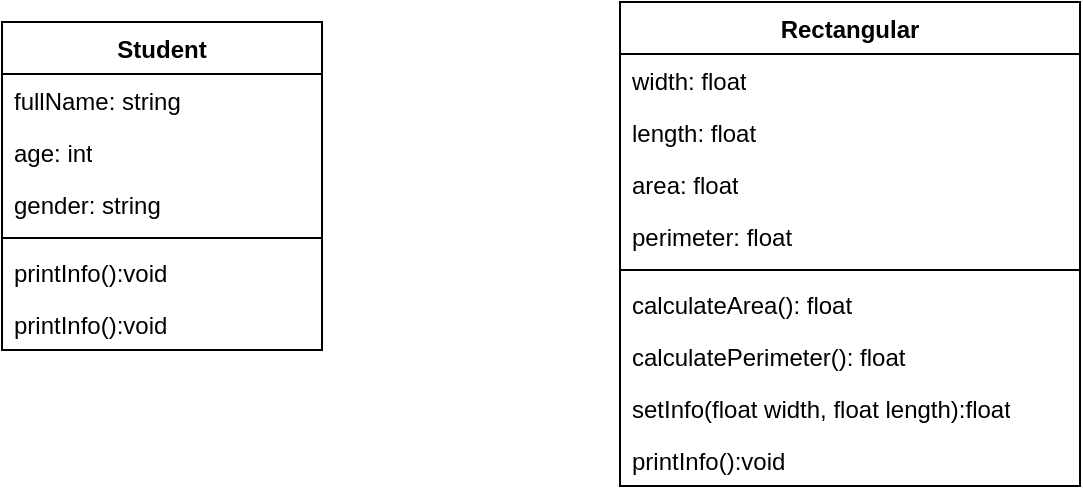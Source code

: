 <mxfile version="21.6.5" type="google">
  <diagram name="Page-1" id="vz0Bo8CNO2xfcpBJlPZQ">
    <mxGraphModel grid="0" page="1" gridSize="10" guides="1" tooltips="1" connect="1" arrows="1" fold="1" pageScale="1" pageWidth="827" pageHeight="1169" math="0" shadow="0">
      <root>
        <mxCell id="0" />
        <mxCell id="1" parent="0" />
        <mxCell id="gqQXN_3xm64o6Mg7qUSi-1" value="Student" style="swimlane;fontStyle=1;align=center;verticalAlign=top;childLayout=stackLayout;horizontal=1;startSize=26;horizontalStack=0;resizeParent=1;resizeParentMax=0;resizeLast=0;collapsible=1;marginBottom=0;whiteSpace=wrap;html=1;" vertex="1" parent="1">
          <mxGeometry x="60" y="36" width="160" height="164" as="geometry" />
        </mxCell>
        <mxCell id="gqQXN_3xm64o6Mg7qUSi-2" value="fullName: string" style="text;strokeColor=none;fillColor=none;align=left;verticalAlign=top;spacingLeft=4;spacingRight=4;overflow=hidden;rotatable=0;points=[[0,0.5],[1,0.5]];portConstraint=eastwest;whiteSpace=wrap;html=1;" vertex="1" parent="gqQXN_3xm64o6Mg7qUSi-1">
          <mxGeometry y="26" width="160" height="26" as="geometry" />
        </mxCell>
        <mxCell id="gqQXN_3xm64o6Mg7qUSi-7" value="age: int" style="text;strokeColor=none;fillColor=none;align=left;verticalAlign=top;spacingLeft=4;spacingRight=4;overflow=hidden;rotatable=0;points=[[0,0.5],[1,0.5]];portConstraint=eastwest;whiteSpace=wrap;html=1;" vertex="1" parent="gqQXN_3xm64o6Mg7qUSi-1">
          <mxGeometry y="52" width="160" height="26" as="geometry" />
        </mxCell>
        <mxCell id="gqQXN_3xm64o6Mg7qUSi-9" value="gender: string" style="text;strokeColor=none;fillColor=none;align=left;verticalAlign=top;spacingLeft=4;spacingRight=4;overflow=hidden;rotatable=0;points=[[0,0.5],[1,0.5]];portConstraint=eastwest;whiteSpace=wrap;html=1;" vertex="1" parent="gqQXN_3xm64o6Mg7qUSi-1">
          <mxGeometry y="78" width="160" height="26" as="geometry" />
        </mxCell>
        <mxCell id="gqQXN_3xm64o6Mg7qUSi-3" value="" style="line;strokeWidth=1;fillColor=none;align=left;verticalAlign=middle;spacingTop=-1;spacingLeft=3;spacingRight=3;rotatable=0;labelPosition=right;points=[];portConstraint=eastwest;strokeColor=inherit;" vertex="1" parent="gqQXN_3xm64o6Mg7qUSi-1">
          <mxGeometry y="104" width="160" height="8" as="geometry" />
        </mxCell>
        <mxCell id="gqQXN_3xm64o6Mg7qUSi-4" value="printInfo():void" style="text;strokeColor=none;fillColor=none;align=left;verticalAlign=top;spacingLeft=4;spacingRight=4;overflow=hidden;rotatable=0;points=[[0,0.5],[1,0.5]];portConstraint=eastwest;whiteSpace=wrap;html=1;" vertex="1" parent="gqQXN_3xm64o6Mg7qUSi-1">
          <mxGeometry y="112" width="160" height="26" as="geometry" />
        </mxCell>
        <mxCell id="gqQXN_3xm64o6Mg7qUSi-12" value="printInfo():void" style="text;strokeColor=none;fillColor=none;align=left;verticalAlign=top;spacingLeft=4;spacingRight=4;overflow=hidden;rotatable=0;points=[[0,0.5],[1,0.5]];portConstraint=eastwest;whiteSpace=wrap;html=1;" vertex="1" parent="gqQXN_3xm64o6Mg7qUSi-1">
          <mxGeometry y="138" width="160" height="26" as="geometry" />
        </mxCell>
        <mxCell id="gqQXN_3xm64o6Mg7qUSi-13" value="Rectangular" style="swimlane;fontStyle=1;align=center;verticalAlign=top;childLayout=stackLayout;horizontal=1;startSize=26;horizontalStack=0;resizeParent=1;resizeParentMax=0;resizeLast=0;collapsible=1;marginBottom=0;whiteSpace=wrap;html=1;" vertex="1" parent="1">
          <mxGeometry x="369" y="26" width="230" height="242" as="geometry" />
        </mxCell>
        <mxCell id="gqQXN_3xm64o6Mg7qUSi-14" value="width: float" style="text;strokeColor=none;fillColor=none;align=left;verticalAlign=top;spacingLeft=4;spacingRight=4;overflow=hidden;rotatable=0;points=[[0,0.5],[1,0.5]];portConstraint=eastwest;whiteSpace=wrap;html=1;" vertex="1" parent="gqQXN_3xm64o6Mg7qUSi-13">
          <mxGeometry y="26" width="230" height="26" as="geometry" />
        </mxCell>
        <mxCell id="gqQXN_3xm64o6Mg7qUSi-17" value="length: float" style="text;strokeColor=none;fillColor=none;align=left;verticalAlign=top;spacingLeft=4;spacingRight=4;overflow=hidden;rotatable=0;points=[[0,0.5],[1,0.5]];portConstraint=eastwest;whiteSpace=wrap;html=1;" vertex="1" parent="gqQXN_3xm64o6Mg7qUSi-13">
          <mxGeometry y="52" width="230" height="26" as="geometry" />
        </mxCell>
        <mxCell id="gqQXN_3xm64o6Mg7qUSi-21" value="area: float" style="text;strokeColor=none;fillColor=none;align=left;verticalAlign=top;spacingLeft=4;spacingRight=4;overflow=hidden;rotatable=0;points=[[0,0.5],[1,0.5]];portConstraint=eastwest;whiteSpace=wrap;html=1;" vertex="1" parent="gqQXN_3xm64o6Mg7qUSi-13">
          <mxGeometry y="78" width="230" height="26" as="geometry" />
        </mxCell>
        <mxCell id="gqQXN_3xm64o6Mg7qUSi-22" value="perimeter: float" style="text;strokeColor=none;fillColor=none;align=left;verticalAlign=top;spacingLeft=4;spacingRight=4;overflow=hidden;rotatable=0;points=[[0,0.5],[1,0.5]];portConstraint=eastwest;whiteSpace=wrap;html=1;" vertex="1" parent="gqQXN_3xm64o6Mg7qUSi-13">
          <mxGeometry y="104" width="230" height="26" as="geometry" />
        </mxCell>
        <mxCell id="gqQXN_3xm64o6Mg7qUSi-15" value="" style="line;strokeWidth=1;fillColor=none;align=left;verticalAlign=middle;spacingTop=-1;spacingLeft=3;spacingRight=3;rotatable=0;labelPosition=right;points=[];portConstraint=eastwest;strokeColor=inherit;" vertex="1" parent="gqQXN_3xm64o6Mg7qUSi-13">
          <mxGeometry y="130" width="230" height="8" as="geometry" />
        </mxCell>
        <mxCell id="gqQXN_3xm64o6Mg7qUSi-16" value="calculateArea(): float" style="text;strokeColor=none;fillColor=none;align=left;verticalAlign=top;spacingLeft=4;spacingRight=4;overflow=hidden;rotatable=0;points=[[0,0.5],[1,0.5]];portConstraint=eastwest;whiteSpace=wrap;html=1;" vertex="1" parent="gqQXN_3xm64o6Mg7qUSi-13">
          <mxGeometry y="138" width="230" height="26" as="geometry" />
        </mxCell>
        <mxCell id="gqQXN_3xm64o6Mg7qUSi-18" value="calculatePerimeter(): float" style="text;strokeColor=none;fillColor=none;align=left;verticalAlign=top;spacingLeft=4;spacingRight=4;overflow=hidden;rotatable=0;points=[[0,0.5],[1,0.5]];portConstraint=eastwest;whiteSpace=wrap;html=1;" vertex="1" parent="gqQXN_3xm64o6Mg7qUSi-13">
          <mxGeometry y="164" width="230" height="26" as="geometry" />
        </mxCell>
        <mxCell id="gqQXN_3xm64o6Mg7qUSi-19" value="setInfo(float width, float length):float" style="text;strokeColor=none;fillColor=none;align=left;verticalAlign=top;spacingLeft=4;spacingRight=4;overflow=hidden;rotatable=0;points=[[0,0.5],[1,0.5]];portConstraint=eastwest;whiteSpace=wrap;html=1;" vertex="1" parent="gqQXN_3xm64o6Mg7qUSi-13">
          <mxGeometry y="190" width="230" height="26" as="geometry" />
        </mxCell>
        <mxCell id="gqQXN_3xm64o6Mg7qUSi-20" value="printInfo():void" style="text;strokeColor=none;fillColor=none;align=left;verticalAlign=top;spacingLeft=4;spacingRight=4;overflow=hidden;rotatable=0;points=[[0,0.5],[1,0.5]];portConstraint=eastwest;whiteSpace=wrap;html=1;" vertex="1" parent="gqQXN_3xm64o6Mg7qUSi-13">
          <mxGeometry y="216" width="230" height="26" as="geometry" />
        </mxCell>
      </root>
    </mxGraphModel>
  </diagram>
</mxfile>
